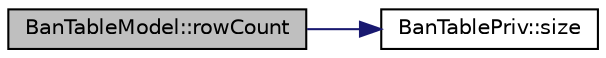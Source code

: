 digraph "BanTableModel::rowCount"
{
  edge [fontname="Helvetica",fontsize="10",labelfontname="Helvetica",labelfontsize="10"];
  node [fontname="Helvetica",fontsize="10",shape=record];
  rankdir="LR";
  Node40 [label="BanTableModel::rowCount",height=0.2,width=0.4,color="black", fillcolor="grey75", style="filled", fontcolor="black"];
  Node40 -> Node41 [color="midnightblue",fontsize="10",style="solid",fontname="Helvetica"];
  Node41 [label="BanTablePriv::size",height=0.2,width=0.4,color="black", fillcolor="white", style="filled",URL="$d6/d05/class_ban_table_priv.html#ac2dd5abe4dba3d2838c7b1e31fbf5893"];
}
